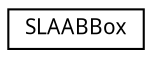 digraph "Graphical Class Hierarchy"
{
 // LATEX_PDF_SIZE
  edge [fontname="Arial.ttf",fontsize="10",labelfontname="Arial.ttf",labelfontsize="10"];
  node [fontname="Arial.ttf",fontsize="10",shape=record];
  rankdir="LR";
  Node0 [label="SLAABBox",height=0.2,width=0.4,color="black", fillcolor="white", style="filled",URL="$class_s_l_a_a_b_box.html",tooltip="Defines an axis aligned bounding box."];
}
